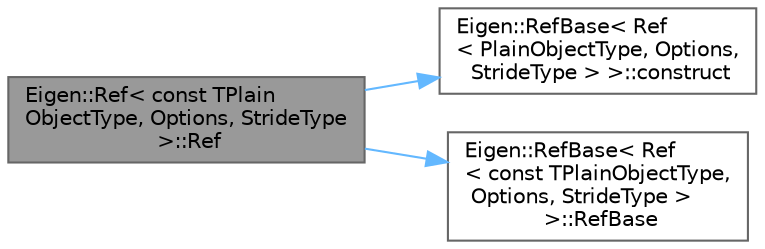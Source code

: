 digraph "Eigen::Ref&lt; const TPlainObjectType, Options, StrideType &gt;::Ref"
{
 // LATEX_PDF_SIZE
  bgcolor="transparent";
  edge [fontname=Helvetica,fontsize=10,labelfontname=Helvetica,labelfontsize=10];
  node [fontname=Helvetica,fontsize=10,shape=box,height=0.2,width=0.4];
  rankdir="LR";
  Node1 [id="Node000001",label="Eigen::Ref\< const TPlain\lObjectType, Options, StrideType\l \>::Ref",height=0.2,width=0.4,color="gray40", fillcolor="grey60", style="filled", fontcolor="black",tooltip=" "];
  Node1 -> Node2 [id="edge3_Node000001_Node000002",color="steelblue1",style="solid",tooltip=" "];
  Node2 [id="Node000002",label="Eigen::RefBase\< Ref\l\< PlainObjectType, Options,\l StrideType \> \>::construct",height=0.2,width=0.4,color="grey40", fillcolor="white", style="filled",URL="$class_eigen_1_1_ref_base.html#aa099f09a8242561fe6d34b55b74e5dcc",tooltip=" "];
  Node1 -> Node3 [id="edge4_Node000001_Node000003",color="steelblue1",style="solid",tooltip=" "];
  Node3 [id="Node000003",label="Eigen::RefBase\< Ref\l\< const TPlainObjectType,\l Options, StrideType \>\l \>::RefBase",height=0.2,width=0.4,color="grey40", fillcolor="white", style="filled",URL="$class_eigen_1_1_ref_base.html#aa75655776a43e738162288631744ecaf",tooltip=" "];
}
